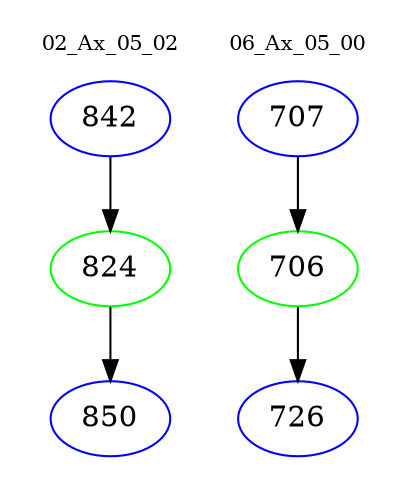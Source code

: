 digraph{
subgraph cluster_0 {
color = white
label = "02_Ax_05_02";
fontsize=10;
T0_842 [label="842", color="blue"]
T0_842 -> T0_824 [color="black"]
T0_824 [label="824", color="green"]
T0_824 -> T0_850 [color="black"]
T0_850 [label="850", color="blue"]
}
subgraph cluster_1 {
color = white
label = "06_Ax_05_00";
fontsize=10;
T1_707 [label="707", color="blue"]
T1_707 -> T1_706 [color="black"]
T1_706 [label="706", color="green"]
T1_706 -> T1_726 [color="black"]
T1_726 [label="726", color="blue"]
}
}
